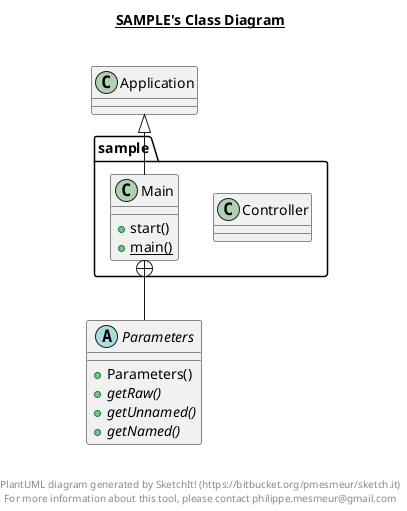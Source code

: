 @startuml

title __SAMPLE's Class Diagram__\n

  package sample {
    class Controller {
    }
  }
  

  package sample {
    class Main {
        + start()
        {static} + main()
    }
  }
  

  abstract class Parameters {
      + Parameters()
      {abstract} + getRaw()
      {abstract} + getUnnamed()
      {abstract} + getNamed()
  }
  

  Main -up-|> Application
  Main +-down- Parameters


right footer


PlantUML diagram generated by SketchIt! (https://bitbucket.org/pmesmeur/sketch.it)
For more information about this tool, please contact philippe.mesmeur@gmail.com
endfooter

@enduml
